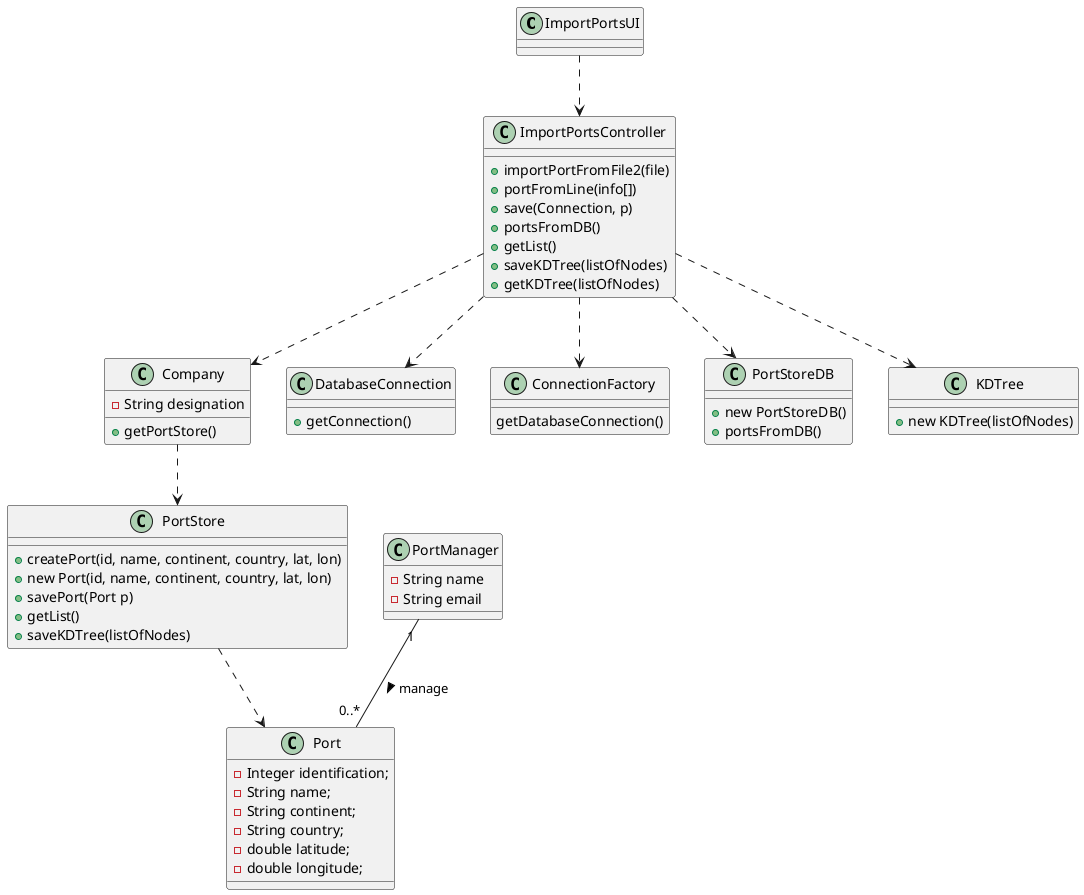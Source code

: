 @startuml

class ImportPortsUI {
  
}

class ImportPortsController {
  +importPortFromFile2(file)
  +portFromLine(info[])
  +save(Connection, p)
  +portsFromDB()
  +getList()
  +saveKDTree(listOfNodes)
  +getKDTree(listOfNodes)
}

class Company {
  -String designation
  +getPortStore()
}


class PortStore {
  +createPort(id, name, continent, country, lat, lon)
  +new Port(id, name, continent, country, lat, lon)
  +savePort(Port p)
  +getList()
  +saveKDTree(listOfNodes)
}  

class PortManager {
  -String name
  -String email
}

class Port {
  -Integer identification;
  -String name;
  -String continent;
  -String country;
  -double latitude;
  -double longitude;
}

class DatabaseConnection {
  +getConnection()
}

class ConnectionFactory {
  getDatabaseConnection()
}

class PortStoreDB {
  +new PortStoreDB()
  +portsFromDB()
}

class KDTree {
  +new KDTree(listOfNodes)
}
  
ImportPortsUI ..> ImportPortsController
ImportPortsController ..> Company
ImportPortsController ..> DatabaseConnection
ImportPortsController ..> ConnectionFactory
ImportPortsController ..> PortStoreDB
ImportPortsController ..> KDTree
Company ..> PortStore
PortStore ..> Port
PortManager "1" -- "0..*" Port : manage >

@enduml